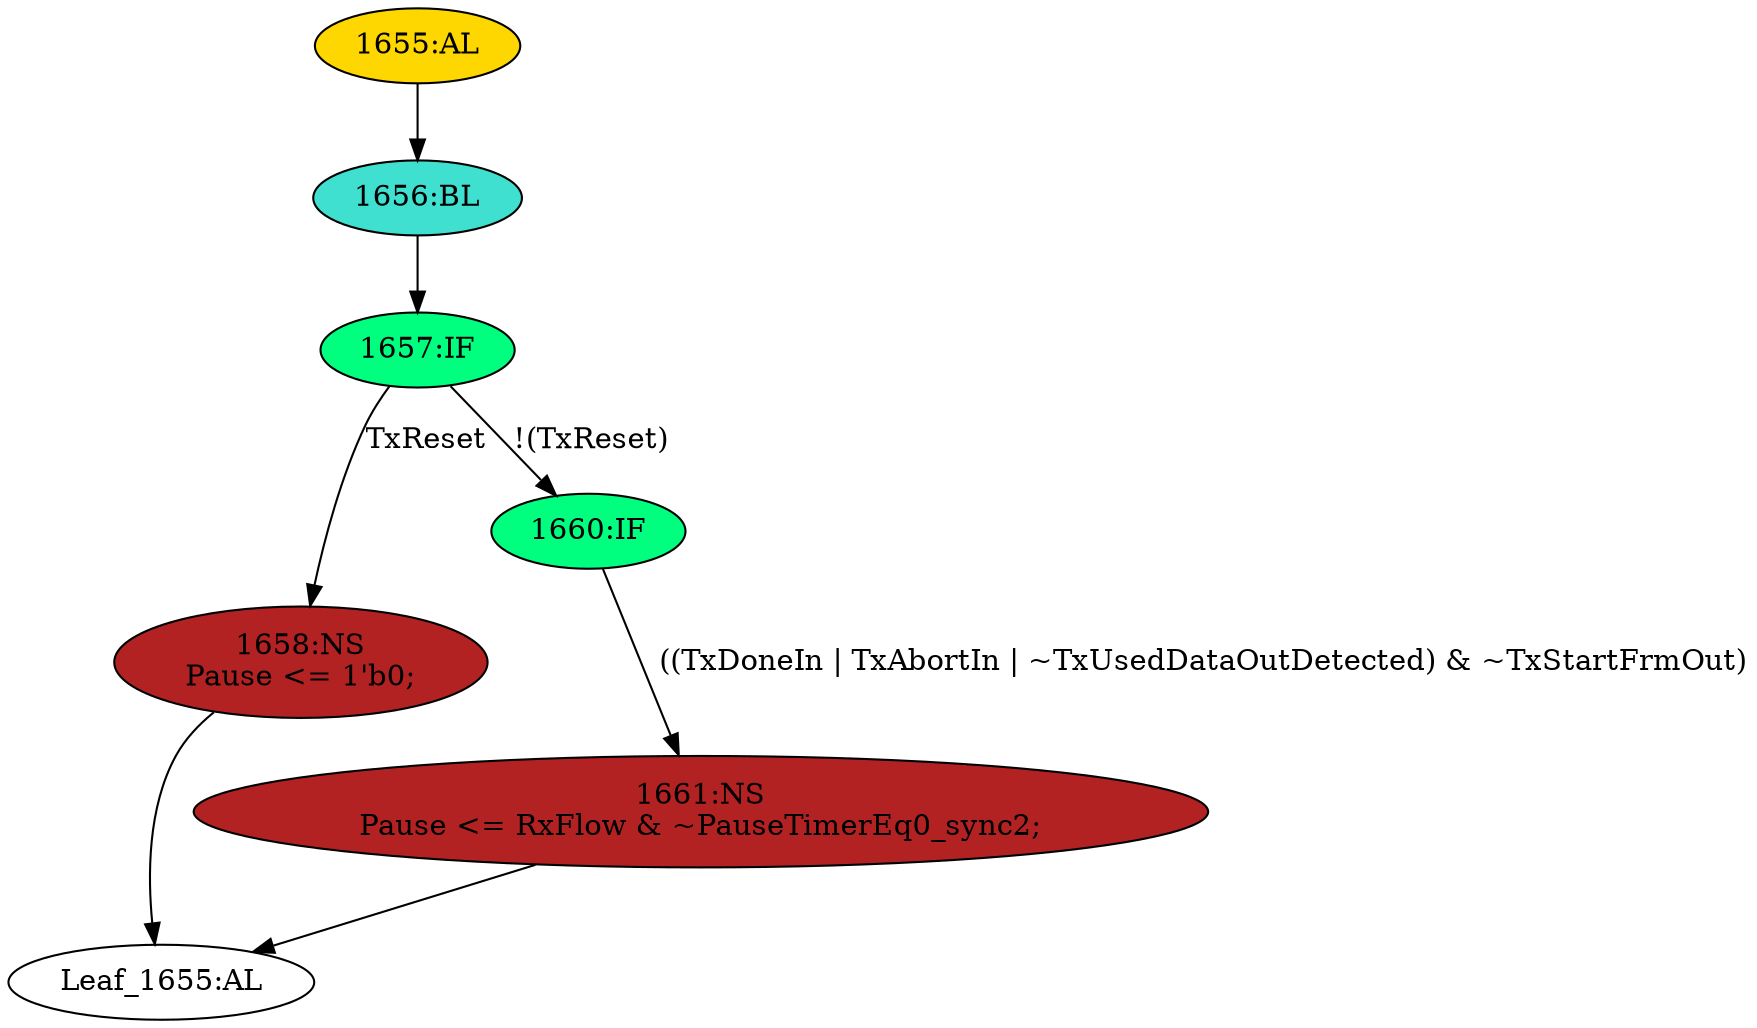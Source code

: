 strict digraph "" {
	node [label="\N"];
	"Leaf_1655:AL"	 [def_var="['Pause']",
		label="Leaf_1655:AL"];
	"1661:NS"	 [ast="<pyverilog.vparser.ast.NonblockingSubstitution object at 0x7f37fb687b90>",
		fillcolor=firebrick,
		label="1661:NS
Pause <= RxFlow & ~PauseTimerEq0_sync2;",
		statements="[<pyverilog.vparser.ast.NonblockingSubstitution object at 0x7f37fb687b90>]",
		style=filled,
		typ=NonblockingSubstitution];
	"1661:NS" -> "Leaf_1655:AL"	 [cond="[]",
		lineno=None];
	"1658:NS"	 [ast="<pyverilog.vparser.ast.NonblockingSubstitution object at 0x7f37fb687dd0>",
		fillcolor=firebrick,
		label="1658:NS
Pause <= 1'b0;",
		statements="[<pyverilog.vparser.ast.NonblockingSubstitution object at 0x7f37fb687dd0>]",
		style=filled,
		typ=NonblockingSubstitution];
	"1658:NS" -> "Leaf_1655:AL"	 [cond="[]",
		lineno=None];
	"1655:AL"	 [ast="<pyverilog.vparser.ast.Always object at 0x7f37fb687f90>",
		clk_sens=True,
		fillcolor=gold,
		label="1655:AL",
		sens="['MTxClk', 'TxReset']",
		statements="[]",
		style=filled,
		typ=Always,
		use_var="['TxStartFrmOut', 'TxDoneIn', 'TxAbortIn', 'TxUsedDataOutDetected', 'RxFlow', 'TxReset', 'PauseTimerEq0_sync2']"];
	"1656:BL"	 [ast="<pyverilog.vparser.ast.Block object at 0x7f37fb678150>",
		fillcolor=turquoise,
		label="1656:BL",
		statements="[]",
		style=filled,
		typ=Block];
	"1655:AL" -> "1656:BL"	 [cond="[]",
		lineno=None];
	"1657:IF"	 [ast="<pyverilog.vparser.ast.IfStatement object at 0x7f37fb678190>",
		fillcolor=springgreen,
		label="1657:IF",
		statements="[]",
		style=filled,
		typ=IfStatement];
	"1657:IF" -> "1658:NS"	 [cond="['TxReset']",
		label=TxReset,
		lineno=1657];
	"1660:IF"	 [ast="<pyverilog.vparser.ast.IfStatement object at 0x7f37fb6781d0>",
		fillcolor=springgreen,
		label="1660:IF",
		statements="[]",
		style=filled,
		typ=IfStatement];
	"1657:IF" -> "1660:IF"	 [cond="['TxReset']",
		label="!(TxReset)",
		lineno=1657];
	"1656:BL" -> "1657:IF"	 [cond="[]",
		lineno=None];
	"1660:IF" -> "1661:NS"	 [cond="['TxDoneIn', 'TxAbortIn', 'TxUsedDataOutDetected', 'TxStartFrmOut']",
		label="((TxDoneIn | TxAbortIn | ~TxUsedDataOutDetected) & ~TxStartFrmOut)",
		lineno=1660];
}
